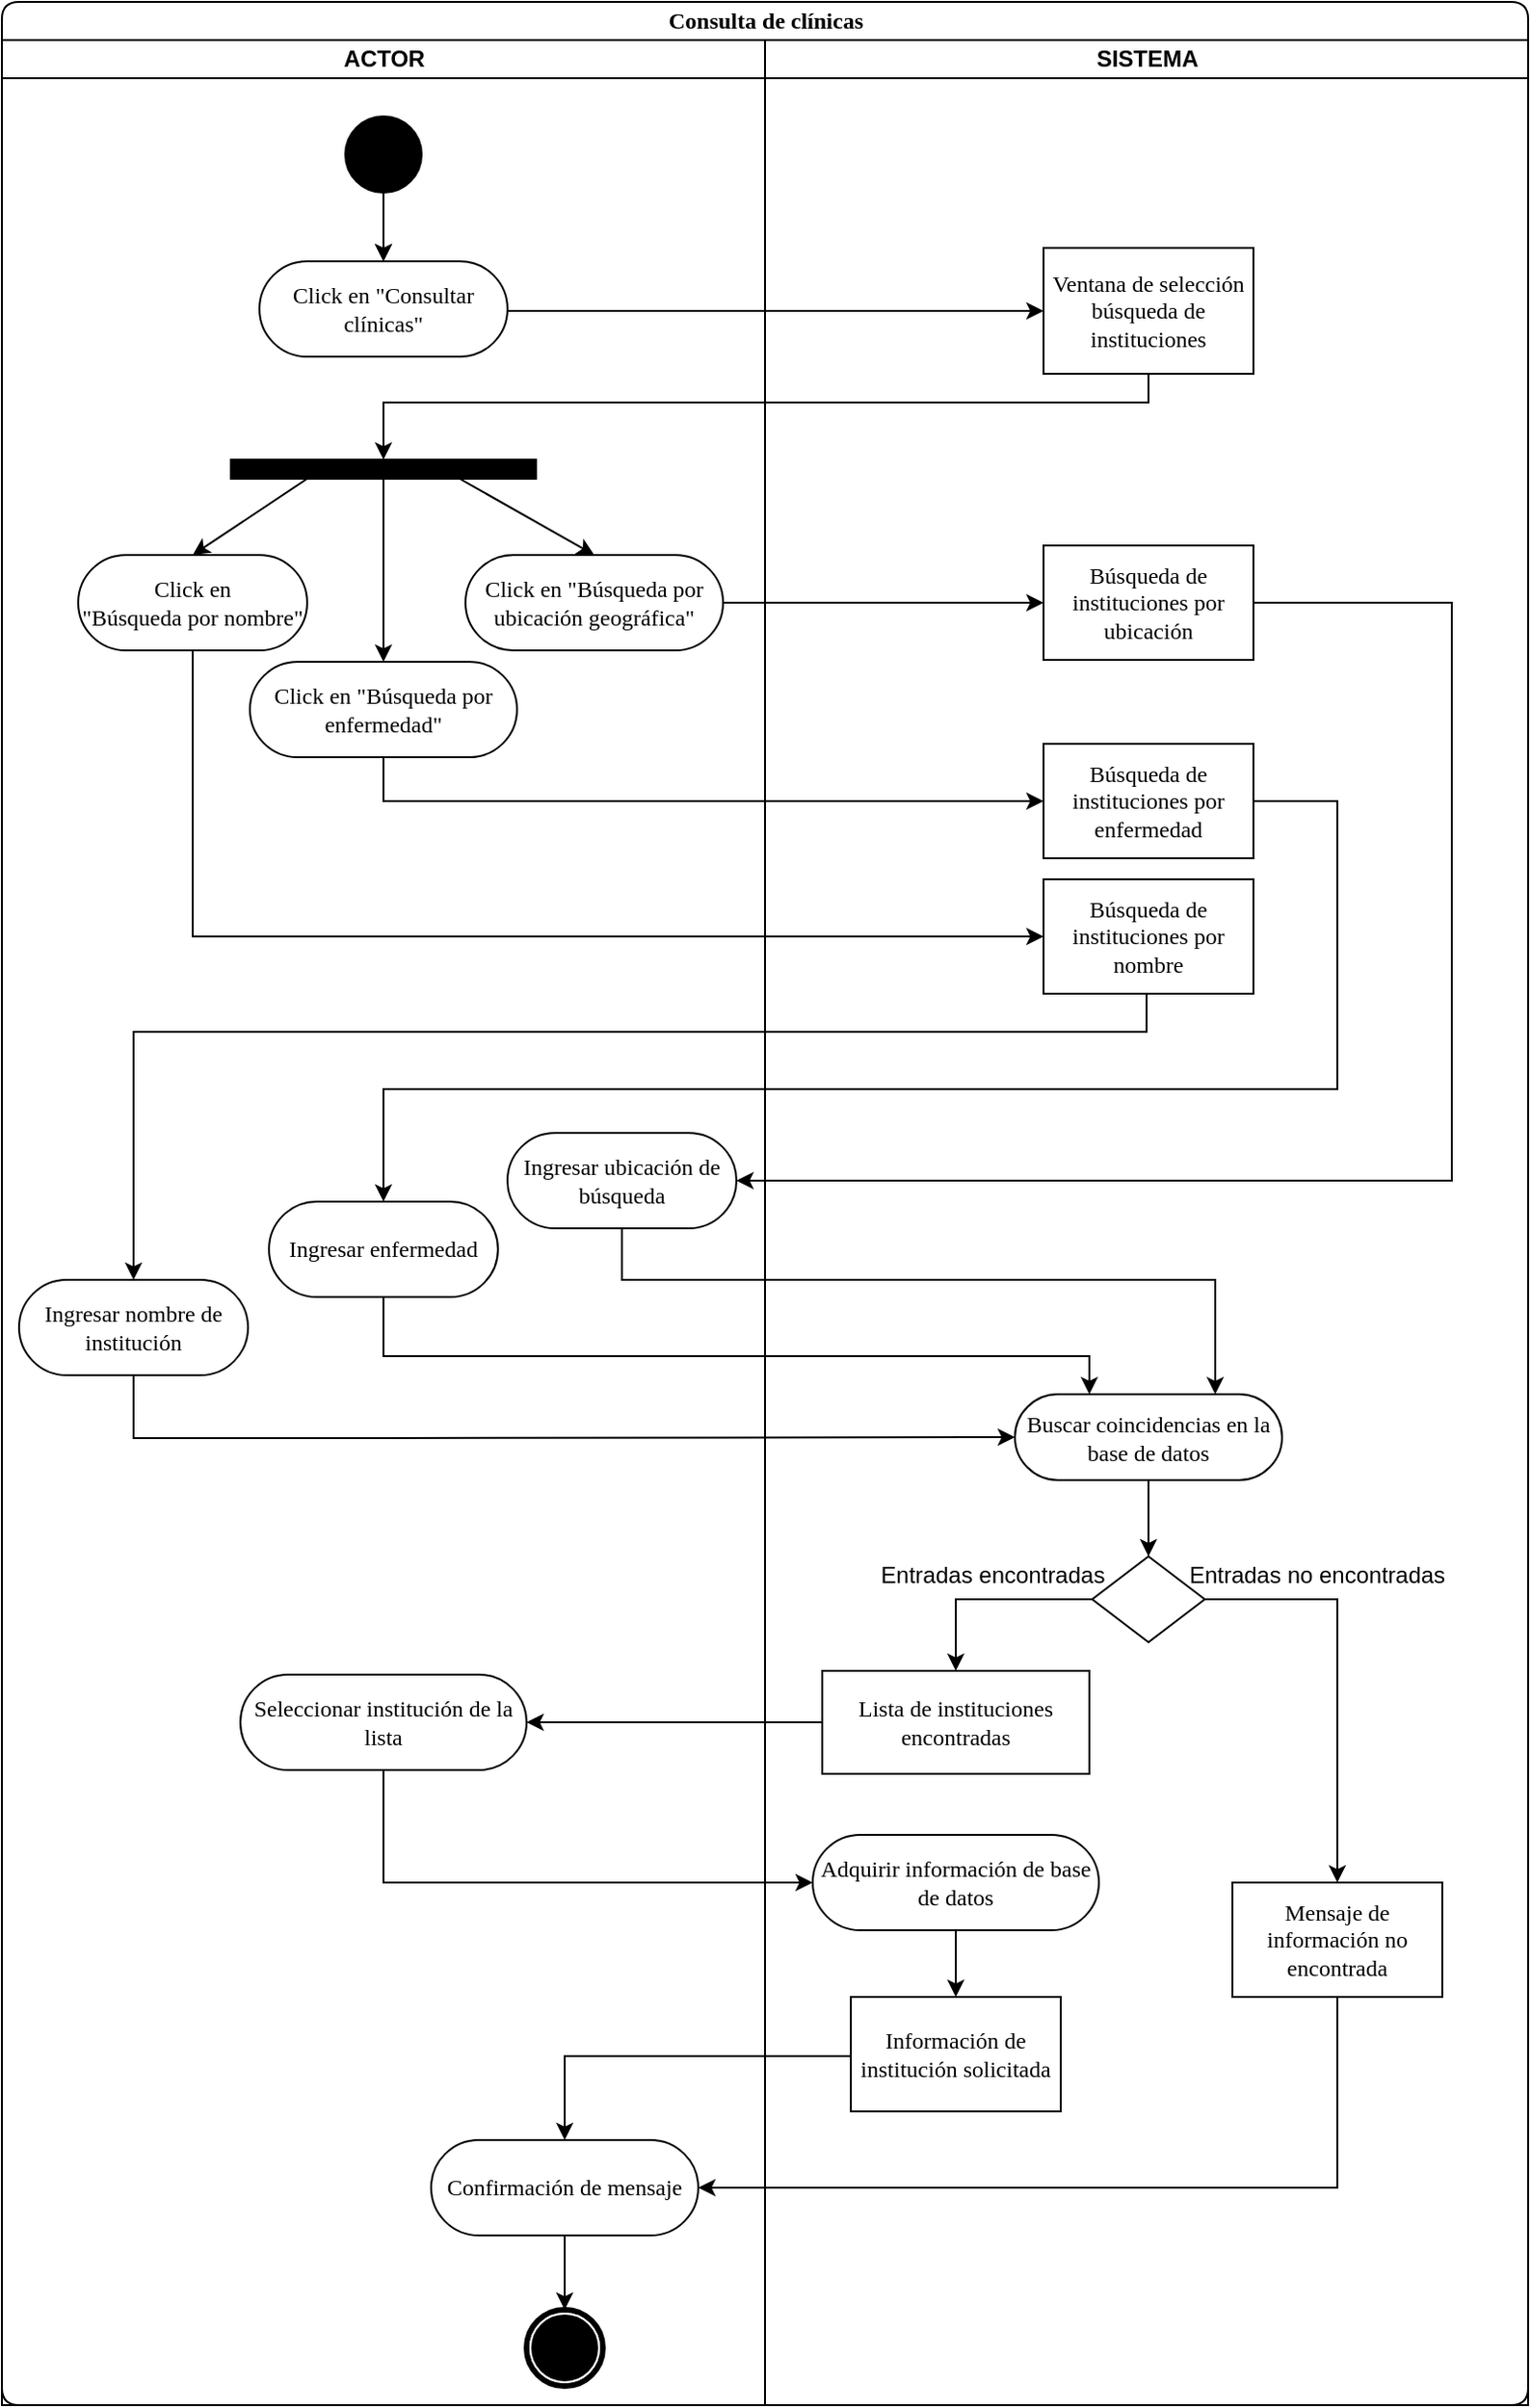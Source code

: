 <mxfile version="13.4.4" type="device"><diagram name="GU" id="0783ab3e-0a74-02c8-0abd-f7b4e66b4bec"><mxGraphModel dx="1088" dy="628" grid="1" gridSize="10" guides="1" tooltips="1" connect="1" arrows="1" fold="1" page="1" pageScale="1" pageWidth="850" pageHeight="1100" background="#ffffff" math="0" shadow="0"><root><mxCell id="0"/><mxCell id="1" parent="0"/><mxCell id="1c1d494c118603dd-1" value="Consulta de clínicas" style="swimlane;html=1;childLayout=stackLayout;startSize=20;rounded=1;shadow=0;comic=0;labelBackgroundColor=none;strokeWidth=1;fontFamily=Verdana;fontSize=12;align=center;" parent="1" vertex="1"><mxGeometry x="40" y="10" width="800" height="1260" as="geometry"/></mxCell><mxCell id="UD75knkwBjFGJXMuYrZk-75" style="edgeStyle=orthogonalEdgeStyle;rounded=0;orthogonalLoop=1;jettySize=auto;html=1;entryX=0.5;entryY=0;entryDx=0;entryDy=0;" parent="1c1d494c118603dd-1" source="UD75knkwBjFGJXMuYrZk-74" target="UD75knkwBjFGJXMuYrZk-54" edge="1"><mxGeometry relative="1" as="geometry"><Array as="points"><mxPoint x="600" y="540"/><mxPoint x="69" y="540"/></Array></mxGeometry></mxCell><mxCell id="3o_HtNB4VVvH-Q32CQWL-2" style="edgeStyle=orthogonalEdgeStyle;rounded=0;orthogonalLoop=1;jettySize=auto;html=1;" parent="1c1d494c118603dd-1" source="60571a20871a0731-8" target="UD75knkwBjFGJXMuYrZk-4" edge="1"><mxGeometry relative="1" as="geometry"><Array as="points"><mxPoint x="410" y="162"/><mxPoint x="410" y="162"/></Array></mxGeometry></mxCell><mxCell id="3o_HtNB4VVvH-Q32CQWL-8" style="edgeStyle=orthogonalEdgeStyle;rounded=0;orthogonalLoop=1;jettySize=auto;html=1;" parent="1c1d494c118603dd-1" source="UD75knkwBjFGJXMuYrZk-4" target="UD75knkwBjFGJXMuYrZk-7" edge="1"><mxGeometry relative="1" as="geometry"><Array as="points"><mxPoint x="601" y="210"/><mxPoint x="200" y="210"/></Array></mxGeometry></mxCell><mxCell id="UD75knkwBjFGJXMuYrZk-55" style="edgeStyle=orthogonalEdgeStyle;rounded=0;orthogonalLoop=1;jettySize=auto;html=1;exitX=0.5;exitY=1;exitDx=0;exitDy=0;entryX=0;entryY=0.5;entryDx=0;entryDy=0;" parent="1c1d494c118603dd-1" source="UD75knkwBjFGJXMuYrZk-54" target="UD75knkwBjFGJXMuYrZk-56" edge="1"><mxGeometry relative="1" as="geometry"><mxPoint x="500" y="753" as="targetPoint"/><Array as="points"><mxPoint x="200" y="753"/><mxPoint x="450" y="753"/></Array></mxGeometry></mxCell><mxCell id="3o_HtNB4VVvH-Q32CQWL-19" style="edgeStyle=orthogonalEdgeStyle;rounded=0;orthogonalLoop=1;jettySize=auto;html=1;entryX=1;entryY=0.5;entryDx=0;entryDy=0;exitX=0.5;exitY=1;exitDx=0;exitDy=0;" parent="1c1d494c118603dd-1" source="UD75knkwBjFGJXMuYrZk-65" target="UD75knkwBjFGJXMuYrZk-67" edge="1"><mxGeometry relative="1" as="geometry"><Array as="points"><mxPoint x="700" y="1146"/></Array></mxGeometry></mxCell><mxCell id="pjDWieJ6PfIylDkW2HGa-21" style="edgeStyle=orthogonalEdgeStyle;rounded=0;orthogonalLoop=1;jettySize=auto;html=1;entryX=0;entryY=0.5;entryDx=0;entryDy=0;" parent="1c1d494c118603dd-1" source="pjDWieJ6PfIylDkW2HGa-1" target="pjDWieJ6PfIylDkW2HGa-2" edge="1"><mxGeometry relative="1" as="geometry"><Array as="points"><mxPoint x="200" y="986"/></Array></mxGeometry></mxCell><mxCell id="pjDWieJ6PfIylDkW2HGa-23" style="edgeStyle=orthogonalEdgeStyle;rounded=0;orthogonalLoop=1;jettySize=auto;html=1;entryX=0.5;entryY=0;entryDx=0;entryDy=0;" parent="1c1d494c118603dd-1" source="pjDWieJ6PfIylDkW2HGa-20" target="UD75knkwBjFGJXMuYrZk-67" edge="1"><mxGeometry relative="1" as="geometry"><Array as="points"><mxPoint x="295" y="1077"/></Array></mxGeometry></mxCell><mxCell id="pjDWieJ6PfIylDkW2HGa-24" style="edgeStyle=orthogonalEdgeStyle;rounded=0;orthogonalLoop=1;jettySize=auto;html=1;entryX=1;entryY=0.5;entryDx=0;entryDy=0;" parent="1c1d494c118603dd-1" source="UD75knkwBjFGJXMuYrZk-70" target="pjDWieJ6PfIylDkW2HGa-1" edge="1"><mxGeometry relative="1" as="geometry"/></mxCell><mxCell id="pjDWieJ6PfIylDkW2HGa-42" style="edgeStyle=orthogonalEdgeStyle;rounded=0;orthogonalLoop=1;jettySize=auto;html=1;entryX=0;entryY=0.5;entryDx=0;entryDy=0;" parent="1c1d494c118603dd-1" source="UD75knkwBjFGJXMuYrZk-11" target="pjDWieJ6PfIylDkW2HGa-41" edge="1"><mxGeometry relative="1" as="geometry"/></mxCell><mxCell id="1c1d494c118603dd-2" value="ACTOR" style="swimlane;html=1;startSize=20;" parent="1c1d494c118603dd-1" vertex="1"><mxGeometry y="20" width="400" height="1240" as="geometry"/></mxCell><mxCell id="UD75knkwBjFGJXMuYrZk-1" style="edgeStyle=orthogonalEdgeStyle;rounded=0;orthogonalLoop=1;jettySize=auto;html=1;entryX=0.5;entryY=0;entryDx=0;entryDy=0;" parent="1c1d494c118603dd-2" source="60571a20871a0731-4" target="60571a20871a0731-8" edge="1"><mxGeometry relative="1" as="geometry"/></mxCell><mxCell id="3o_HtNB4VVvH-Q32CQWL-1" value="" style="edgeStyle=orthogonalEdgeStyle;rounded=0;orthogonalLoop=1;jettySize=auto;html=1;" parent="1c1d494c118603dd-2" source="60571a20871a0731-4" target="60571a20871a0731-8" edge="1"><mxGeometry relative="1" as="geometry"/></mxCell><mxCell id="UD75knkwBjFGJXMuYrZk-54" value="Ingresar nombre de institución" style="rounded=1;whiteSpace=wrap;html=1;shadow=0;comic=0;labelBackgroundColor=none;strokeWidth=1;fontFamily=Verdana;fontSize=12;align=center;arcSize=50;" parent="1c1d494c118603dd-2" vertex="1"><mxGeometry x="9" y="650" width="120" height="50" as="geometry"/></mxCell><mxCell id="UD75knkwBjFGJXMuYrZk-9" value="Click en&lt;br&gt;&quot;Búsqueda por nombre&quot;" style="rounded=1;whiteSpace=wrap;html=1;shadow=0;comic=0;labelBackgroundColor=none;strokeWidth=1;fontFamily=Verdana;fontSize=12;align=center;arcSize=50;" parent="1c1d494c118603dd-2" vertex="1"><mxGeometry x="40" y="270" width="120" height="50" as="geometry"/></mxCell><mxCell id="60571a20871a0731-4" value="" style="ellipse;whiteSpace=wrap;html=1;rounded=0;shadow=0;comic=0;labelBackgroundColor=none;strokeWidth=1;fillColor=#000000;fontFamily=Verdana;fontSize=12;align=center;" parent="1c1d494c118603dd-2" vertex="1"><mxGeometry x="180" y="40" width="40" height="40" as="geometry"/></mxCell><mxCell id="60571a20871a0731-8" value="Click en &quot;Consultar clínicas&quot;" style="rounded=1;whiteSpace=wrap;html=1;shadow=0;comic=0;labelBackgroundColor=none;strokeWidth=1;fontFamily=Verdana;fontSize=12;align=center;arcSize=50;" parent="1c1d494c118603dd-2" vertex="1"><mxGeometry x="135" y="116" width="130" height="50" as="geometry"/></mxCell><mxCell id="dz8QWEmAIm74yuIoQx-g-3" style="edgeStyle=orthogonalEdgeStyle;rounded=0;orthogonalLoop=1;jettySize=auto;html=1;entryX=0.5;entryY=0;entryDx=0;entryDy=0;" edge="1" parent="1c1d494c118603dd-2" source="UD75knkwBjFGJXMuYrZk-7" target="dz8QWEmAIm74yuIoQx-g-2"><mxGeometry relative="1" as="geometry"/></mxCell><mxCell id="UD75knkwBjFGJXMuYrZk-7" value="" style="rounded=0;whiteSpace=wrap;html=1;fillColor=#000000;" parent="1c1d494c118603dd-2" vertex="1"><mxGeometry x="120" y="220" width="160" height="10" as="geometry"/></mxCell><mxCell id="3o_HtNB4VVvH-Q32CQWL-23" style="edgeStyle=orthogonalEdgeStyle;rounded=0;orthogonalLoop=1;jettySize=auto;html=1;" parent="1c1d494c118603dd-2" source="UD75knkwBjFGJXMuYrZk-67" target="UD75knkwBjFGJXMuYrZk-98" edge="1"><mxGeometry relative="1" as="geometry"/></mxCell><mxCell id="pjDWieJ6PfIylDkW2HGa-1" value="Seleccionar institución de la lista" style="rounded=1;whiteSpace=wrap;html=1;shadow=0;comic=0;labelBackgroundColor=none;strokeWidth=1;fontFamily=Verdana;fontSize=12;align=center;arcSize=50;" parent="1c1d494c118603dd-2" vertex="1"><mxGeometry x="125" y="857" width="150" height="50" as="geometry"/></mxCell><mxCell id="dz8QWEmAIm74yuIoQx-g-2" value="Click en &quot;Búsqueda por enfermedad&lt;span style=&quot;color: rgba(0 , 0 , 0 , 0) ; font-family: monospace ; font-size: 0px&quot;&gt;%3CmxGraphModel%3E%3Croot%3E%3CmxCell%20id%3D%220%22%2F%3E%3CmxCell%20id%3D%221%22%20parent%3D%220%22%2F%3E%3CmxCell%20id%3D%222%22%20value%3D%22Click%20en%20%26quot%3BB%C3%BAsqueda%20por%20ubicaciones%26quot%3B%22%20style%3D%22rounded%3D1%3BwhiteSpace%3Dwrap%3Bhtml%3D1%3Bshadow%3D0%3Bcomic%3D0%3BlabelBackgroundColor%3Dnone%3BstrokeWidth%3D1%3BfontFamily%3DVerdana%3BfontSize%3D12%3Balign%3Dcenter%3BarcSize%3D50%3B%22%20vertex%3D%221%22%20parent%3D%221%22%3E%3CmxGeometry%20x%3D%22283%22%20y%3D%22330%22%20width%3D%22135%22%20height%3D%2250%22%20as%3D%22geometry%22%2F%3E%3C%2FmxCell%3E%3C%2Froot%3E%3C%2FmxGraphModel%3E&lt;/span&gt;&quot;" style="rounded=1;whiteSpace=wrap;html=1;shadow=0;comic=0;labelBackgroundColor=none;strokeWidth=1;fontFamily=Verdana;fontSize=12;align=center;arcSize=50;" vertex="1" parent="1c1d494c118603dd-2"><mxGeometry x="130" y="326" width="140" height="50" as="geometry"/></mxCell><mxCell id="dz8QWEmAIm74yuIoQx-g-23" value="Ingresar enfermedad" style="rounded=1;whiteSpace=wrap;html=1;shadow=0;comic=0;labelBackgroundColor=none;strokeWidth=1;fontFamily=Verdana;fontSize=12;align=center;arcSize=50;" vertex="1" parent="1c1d494c118603dd-2"><mxGeometry x="140" y="609" width="120" height="50" as="geometry"/></mxCell><mxCell id="UD75knkwBjFGJXMuYrZk-67" value="Confirmación de mensaje" style="rounded=1;whiteSpace=wrap;html=1;shadow=0;comic=0;labelBackgroundColor=none;strokeWidth=1;fontFamily=Verdana;fontSize=12;align=center;arcSize=50;" parent="1c1d494c118603dd-2" vertex="1"><mxGeometry x="225" y="1101" width="140" height="50" as="geometry"/></mxCell><mxCell id="UD75knkwBjFGJXMuYrZk-98" value="" style="shape=mxgraph.bpmn.shape;html=1;verticalLabelPosition=bottom;labelBackgroundColor=#ffffff;verticalAlign=top;perimeter=ellipsePerimeter;outline=end;symbol=terminate;rounded=0;shadow=0;comic=0;strokeWidth=1;fontFamily=Verdana;fontSize=12;align=center;" parent="1c1d494c118603dd-2" vertex="1"><mxGeometry x="275" y="1190" width="40" height="40" as="geometry"/></mxCell><mxCell id="UD75knkwBjFGJXMuYrZk-11" value="Click en &quot;Búsqueda por ubicación geográfica&quot;" style="rounded=1;whiteSpace=wrap;html=1;shadow=0;comic=0;labelBackgroundColor=none;strokeWidth=1;fontFamily=Verdana;fontSize=12;align=center;arcSize=50;" parent="1c1d494c118603dd-2" vertex="1"><mxGeometry x="243" y="270" width="135" height="50" as="geometry"/></mxCell><mxCell id="UD75knkwBjFGJXMuYrZk-8" style="rounded=0;orthogonalLoop=1;jettySize=auto;html=1;exitX=0.25;exitY=1;exitDx=0;exitDy=0;entryX=0.5;entryY=0;entryDx=0;entryDy=0;" parent="1c1d494c118603dd-2" source="UD75knkwBjFGJXMuYrZk-7" target="UD75knkwBjFGJXMuYrZk-9" edge="1"><mxGeometry relative="1" as="geometry"><mxPoint x="130" y="378" as="targetPoint"/></mxGeometry></mxCell><mxCell id="UD75knkwBjFGJXMuYrZk-10" style="edgeStyle=none;rounded=0;orthogonalLoop=1;jettySize=auto;html=1;entryX=0.5;entryY=0;entryDx=0;entryDy=0;exitX=0.75;exitY=1;exitDx=0;exitDy=0;" parent="1c1d494c118603dd-2" source="UD75knkwBjFGJXMuYrZk-7" target="UD75knkwBjFGJXMuYrZk-11" edge="1"><mxGeometry relative="1" as="geometry"><mxPoint x="310" y="378" as="targetPoint"/><mxPoint x="270" y="240" as="sourcePoint"/></mxGeometry></mxCell><mxCell id="dz8QWEmAIm74yuIoQx-g-24" value="Ingresar ubicación de búsqueda" style="rounded=1;whiteSpace=wrap;html=1;shadow=0;comic=0;labelBackgroundColor=none;strokeWidth=1;fontFamily=Verdana;fontSize=12;align=center;arcSize=50;" vertex="1" parent="1c1d494c118603dd-2"><mxGeometry x="265" y="573" width="120" height="50" as="geometry"/></mxCell><mxCell id="pjDWieJ6PfIylDkW2HGa-43" style="edgeStyle=orthogonalEdgeStyle;rounded=0;orthogonalLoop=1;jettySize=auto;html=1;" parent="1c1d494c118603dd-1" source="UD75knkwBjFGJXMuYrZk-9" target="UD75knkwBjFGJXMuYrZk-74" edge="1"><mxGeometry relative="1" as="geometry"><Array as="points"><mxPoint x="100" y="490"/></Array></mxGeometry></mxCell><mxCell id="dz8QWEmAIm74yuIoQx-g-5" style="edgeStyle=orthogonalEdgeStyle;rounded=0;orthogonalLoop=1;jettySize=auto;html=1;entryX=0;entryY=0.5;entryDx=0;entryDy=0;" edge="1" parent="1c1d494c118603dd-1" source="dz8QWEmAIm74yuIoQx-g-2" target="dz8QWEmAIm74yuIoQx-g-4"><mxGeometry relative="1" as="geometry"><Array as="points"><mxPoint x="200" y="419"/></Array></mxGeometry></mxCell><mxCell id="1c1d494c118603dd-4" value="SISTEMA" style="swimlane;html=1;startSize=20;" parent="1c1d494c118603dd-1" vertex="1"><mxGeometry x="400" y="20" width="400" height="1240" as="geometry"/></mxCell><mxCell id="pjDWieJ6PfIylDkW2HGa-20" value="Información de institución solicitada" style="rounded=0;whiteSpace=wrap;html=1;shadow=0;comic=0;labelBackgroundColor=none;strokeWidth=1;fontFamily=Verdana;fontSize=12;align=center;arcSize=50;" parent="1c1d494c118603dd-4" vertex="1"><mxGeometry x="45" y="1026" width="110" height="60" as="geometry"/></mxCell><mxCell id="UD75knkwBjFGJXMuYrZk-70" value="Lista de instituciones encontradas" style="rounded=0;whiteSpace=wrap;html=1;shadow=0;comic=0;labelBackgroundColor=none;strokeWidth=1;fontFamily=Verdana;fontSize=12;align=center;arcSize=50;" parent="1c1d494c118603dd-4" vertex="1"><mxGeometry x="30" y="855" width="140" height="54" as="geometry"/></mxCell><mxCell id="UD75knkwBjFGJXMuYrZk-62" value="Entradas encontradas" style="text;html=1;align=center;verticalAlign=middle;resizable=0;points=[];autosize=1;" parent="1c1d494c118603dd-4" vertex="1"><mxGeometry x="53.5" y="795" width="130" height="20" as="geometry"/></mxCell><mxCell id="pjDWieJ6PfIylDkW2HGa-22" style="edgeStyle=orthogonalEdgeStyle;rounded=0;orthogonalLoop=1;jettySize=auto;html=1;" parent="1c1d494c118603dd-4" source="pjDWieJ6PfIylDkW2HGa-2" target="pjDWieJ6PfIylDkW2HGa-20" edge="1"><mxGeometry relative="1" as="geometry"/></mxCell><mxCell id="pjDWieJ6PfIylDkW2HGa-2" value="Adquirir información de base de datos" style="rounded=1;whiteSpace=wrap;html=1;shadow=0;comic=0;labelBackgroundColor=none;strokeWidth=1;fontFamily=Verdana;fontSize=12;align=center;arcSize=50;" parent="1c1d494c118603dd-4" vertex="1"><mxGeometry x="25" y="941" width="150" height="50" as="geometry"/></mxCell><mxCell id="UD75knkwBjFGJXMuYrZk-74" value="Búsqueda de instituciones por nombre" style="rounded=0;whiteSpace=wrap;html=1;shadow=0;comic=0;labelBackgroundColor=none;strokeWidth=1;fontFamily=Verdana;fontSize=12;align=center;arcSize=50;" parent="1c1d494c118603dd-4" vertex="1"><mxGeometry x="146" y="440" width="110" height="60" as="geometry"/></mxCell><mxCell id="pjDWieJ6PfIylDkW2HGa-41" value="Búsqueda de instituciones por ubicación" style="rounded=0;whiteSpace=wrap;html=1;shadow=0;comic=0;labelBackgroundColor=none;strokeWidth=1;fontFamily=Verdana;fontSize=12;align=center;arcSize=50;" parent="1c1d494c118603dd-4" vertex="1"><mxGeometry x="146" y="265" width="110" height="60" as="geometry"/></mxCell><mxCell id="UD75knkwBjFGJXMuYrZk-4" value="Ventana de selección búsqueda de instituciones" style="rounded=0;whiteSpace=wrap;html=1;shadow=0;comic=0;labelBackgroundColor=none;strokeWidth=1;fontFamily=Verdana;fontSize=12;align=center;arcSize=50;" parent="1c1d494c118603dd-4" vertex="1"><mxGeometry x="146" y="109" width="110" height="66" as="geometry"/></mxCell><mxCell id="UD75knkwBjFGJXMuYrZk-58" value="" style="rhombus;whiteSpace=wrap;html=1;fillColor=#FFFFFF;" parent="1c1d494c118603dd-4" vertex="1"><mxGeometry x="171.5" y="795" width="59" height="45" as="geometry"/></mxCell><mxCell id="3o_HtNB4VVvH-Q32CQWL-22" style="edgeStyle=orthogonalEdgeStyle;rounded=0;orthogonalLoop=1;jettySize=auto;html=1;entryX=0.5;entryY=0;entryDx=0;entryDy=0;" parent="1c1d494c118603dd-4" source="UD75knkwBjFGJXMuYrZk-56" target="UD75knkwBjFGJXMuYrZk-58" edge="1"><mxGeometry relative="1" as="geometry"/></mxCell><mxCell id="UD75knkwBjFGJXMuYrZk-56" value="Buscar coincidencias en la base de datos" style="rounded=1;whiteSpace=wrap;html=1;shadow=0;comic=0;labelBackgroundColor=none;strokeWidth=1;fontFamily=Verdana;fontSize=12;align=center;arcSize=50;" parent="1c1d494c118603dd-4" vertex="1"><mxGeometry x="131" y="710" width="140" height="45" as="geometry"/></mxCell><mxCell id="dz8QWEmAIm74yuIoQx-g-4" value="Búsqueda de instituciones por enfermedad" style="rounded=0;whiteSpace=wrap;html=1;shadow=0;comic=0;labelBackgroundColor=none;strokeWidth=1;fontFamily=Verdana;fontSize=12;align=center;arcSize=50;" vertex="1" parent="1c1d494c118603dd-4"><mxGeometry x="146" y="369" width="110" height="60" as="geometry"/></mxCell><mxCell id="UD75knkwBjFGJXMuYrZk-60" value="Entradas no encontradas" style="text;html=1;align=center;verticalAlign=middle;resizable=0;points=[];autosize=1;" parent="1c1d494c118603dd-4" vertex="1"><mxGeometry x="214" y="795" width="150" height="20" as="geometry"/></mxCell><mxCell id="UD75knkwBjFGJXMuYrZk-61" style="edgeStyle=orthogonalEdgeStyle;rounded=0;orthogonalLoop=1;jettySize=auto;html=1;entryX=0.5;entryY=0;entryDx=0;entryDy=0;" parent="1c1d494c118603dd-4" source="UD75knkwBjFGJXMuYrZk-58" target="UD75knkwBjFGJXMuYrZk-65" edge="1"><mxGeometry relative="1" as="geometry"><mxPoint x="300" y="865" as="targetPoint"/><Array as="points"><mxPoint x="300" y="818"/></Array></mxGeometry></mxCell><mxCell id="UD75knkwBjFGJXMuYrZk-59" style="edgeStyle=orthogonalEdgeStyle;rounded=0;orthogonalLoop=1;jettySize=auto;html=1;exitX=0;exitY=0.5;exitDx=0;exitDy=0;entryX=0.5;entryY=0;entryDx=0;entryDy=0;" parent="1c1d494c118603dd-4" source="UD75knkwBjFGJXMuYrZk-58" target="UD75knkwBjFGJXMuYrZk-70" edge="1"><mxGeometry relative="1" as="geometry"><mxPoint x="80" y="865.0" as="targetPoint"/><Array as="points"><mxPoint x="100" y="818"/></Array></mxGeometry></mxCell><mxCell id="UD75knkwBjFGJXMuYrZk-65" value="Mensaje de información no encontrada" style="rounded=0;whiteSpace=wrap;html=1;shadow=0;comic=0;labelBackgroundColor=none;strokeWidth=1;fontFamily=Verdana;fontSize=12;align=center;arcSize=50;" parent="1c1d494c118603dd-4" vertex="1"><mxGeometry x="245" y="966" width="110" height="60" as="geometry"/></mxCell><mxCell id="dz8QWEmAIm74yuIoQx-g-25" style="edgeStyle=orthogonalEdgeStyle;rounded=0;orthogonalLoop=1;jettySize=auto;html=1;" edge="1" parent="1c1d494c118603dd-1" source="dz8QWEmAIm74yuIoQx-g-23" target="UD75knkwBjFGJXMuYrZk-56"><mxGeometry relative="1" as="geometry"><Array as="points"><mxPoint x="200" y="710"/><mxPoint x="570" y="710"/></Array></mxGeometry></mxCell><mxCell id="dz8QWEmAIm74yuIoQx-g-26" style="edgeStyle=orthogonalEdgeStyle;rounded=0;orthogonalLoop=1;jettySize=auto;html=1;entryX=0.75;entryY=0;entryDx=0;entryDy=0;" edge="1" parent="1c1d494c118603dd-1" source="dz8QWEmAIm74yuIoQx-g-24" target="UD75knkwBjFGJXMuYrZk-56"><mxGeometry relative="1" as="geometry"><Array as="points"><mxPoint x="325" y="670"/><mxPoint x="636" y="670"/></Array></mxGeometry></mxCell><mxCell id="dz8QWEmAIm74yuIoQx-g-27" style="edgeStyle=orthogonalEdgeStyle;rounded=0;orthogonalLoop=1;jettySize=auto;html=1;" edge="1" parent="1c1d494c118603dd-1" source="dz8QWEmAIm74yuIoQx-g-4" target="dz8QWEmAIm74yuIoQx-g-23"><mxGeometry relative="1" as="geometry"><Array as="points"><mxPoint x="700" y="419"/><mxPoint x="700" y="570"/><mxPoint x="200" y="570"/></Array></mxGeometry></mxCell><mxCell id="dz8QWEmAIm74yuIoQx-g-28" style="edgeStyle=orthogonalEdgeStyle;rounded=0;orthogonalLoop=1;jettySize=auto;html=1;entryX=1;entryY=0.5;entryDx=0;entryDy=0;" edge="1" parent="1c1d494c118603dd-1" source="pjDWieJ6PfIylDkW2HGa-41" target="dz8QWEmAIm74yuIoQx-g-24"><mxGeometry relative="1" as="geometry"><mxPoint x="760" y="630" as="targetPoint"/><Array as="points"><mxPoint x="760" y="315"/><mxPoint x="760" y="618"/></Array></mxGeometry></mxCell></root></mxGraphModel></diagram></mxfile>